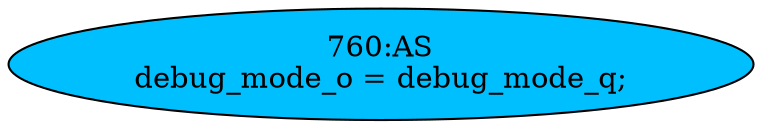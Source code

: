 strict digraph "" {
	node [label="\N"];
	"760:AS"	 [ast="<pyverilog.vparser.ast.Assign object at 0x7fefacf07d90>",
		def_var="['debug_mode_o']",
		fillcolor=deepskyblue,
		label="760:AS
debug_mode_o = debug_mode_q;",
		statements="[]",
		style=filled,
		typ=Assign,
		use_var="['debug_mode_q']"];
}
